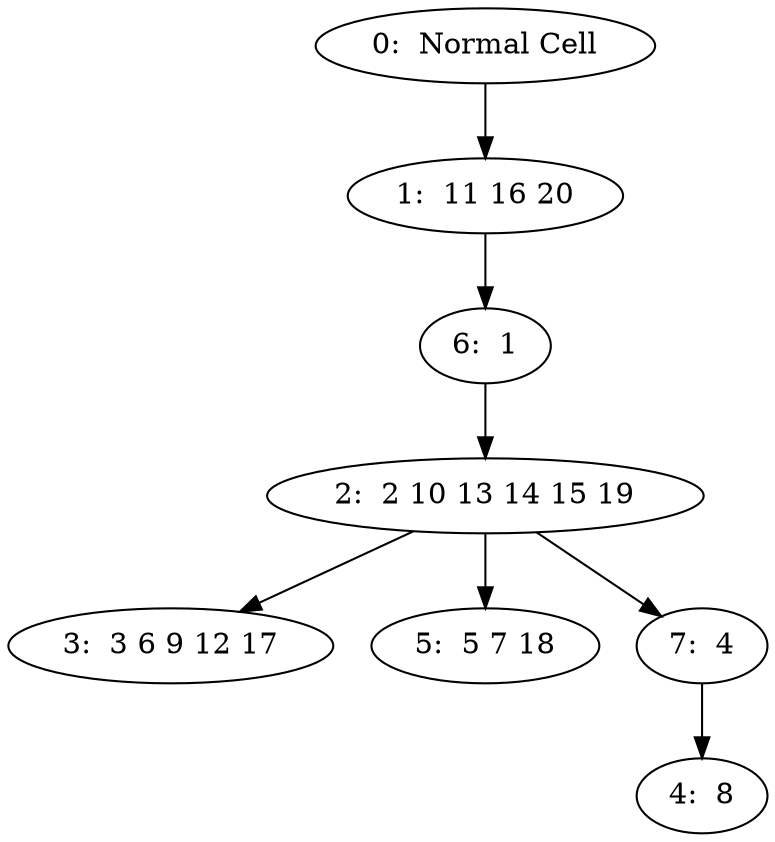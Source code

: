digraph mytree {
"0:  Normal Cell" -> "1:  11 16 20";
"1:  11 16 20" -> "6:  1";
"2:  2 10 13 14 15 19" -> "3:  3 6 9 12 17";
"2:  2 10 13 14 15 19" -> "5:  5 7 18";
"2:  2 10 13 14 15 19" -> "7:  4";
"3:  3 6 9 12 17";
"4:  8";
"5:  5 7 18";
"6:  1" -> "2:  2 10 13 14 15 19";
"7:  4" -> "4:  8";
}
